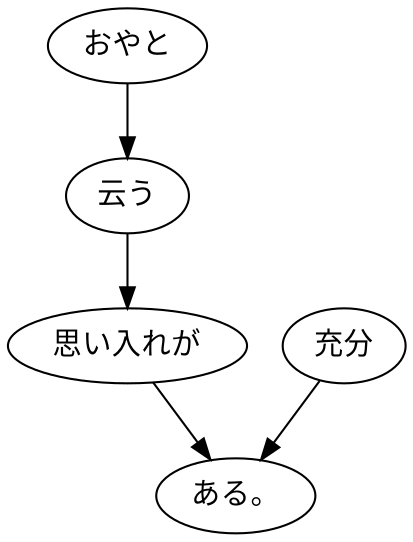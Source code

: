 digraph graph3974 {
	node0 [label="おやと"];
	node1 [label="云う"];
	node2 [label="思い入れが"];
	node3 [label="充分"];
	node4 [label="ある。"];
	node0 -> node1;
	node1 -> node2;
	node2 -> node4;
	node3 -> node4;
}
